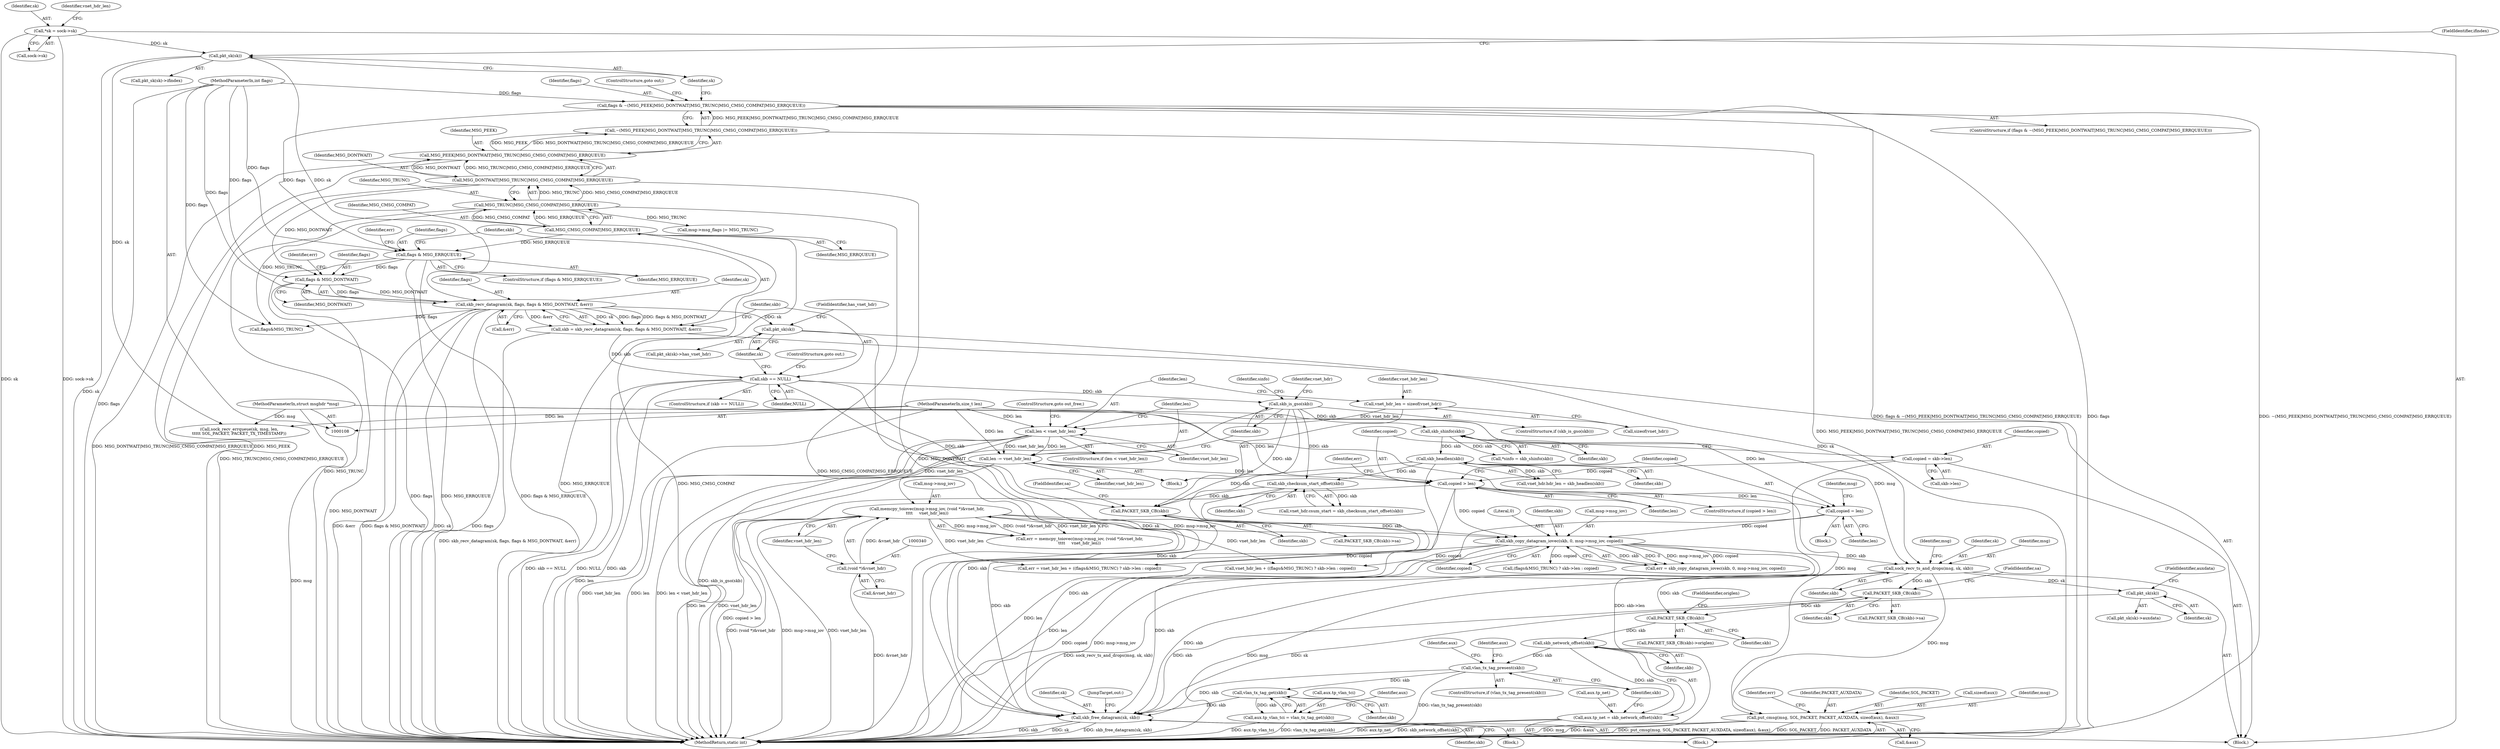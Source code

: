 digraph "0_linux_f3d3342602f8bcbf37d7c46641cb9bca7618eb1c_26@API" {
"1000401" [label="(Call,sock_recv_ts_and_drops(msg, sk, skb))"];
"1000111" [label="(MethodParameterIn,struct msghdr *msg)"];
"1000188" [label="(Call,pkt_sk(sk))"];
"1000173" [label="(Call,skb_recv_datagram(sk, flags, flags & MSG_DONTWAIT, &err))"];
"1000150" [label="(Call,pkt_sk(sk))"];
"1000116" [label="(Call,*sk = sock->sk)"];
"1000176" [label="(Call,flags & MSG_DONTWAIT)"];
"1000158" [label="(Call,flags & MSG_ERRQUEUE)"];
"1000134" [label="(Call,flags & ~(MSG_PEEK|MSG_DONTWAIT|MSG_TRUNC|MSG_CMSG_COMPAT|MSG_ERRQUEUE))"];
"1000113" [label="(MethodParameterIn,int flags)"];
"1000136" [label="(Call,~(MSG_PEEK|MSG_DONTWAIT|MSG_TRUNC|MSG_CMSG_COMPAT|MSG_ERRQUEUE))"];
"1000137" [label="(Call,MSG_PEEK|MSG_DONTWAIT|MSG_TRUNC|MSG_CMSG_COMPAT|MSG_ERRQUEUE)"];
"1000139" [label="(Call,MSG_DONTWAIT|MSG_TRUNC|MSG_CMSG_COMPAT|MSG_ERRQUEUE)"];
"1000141" [label="(Call,MSG_TRUNC|MSG_CMSG_COMPAT|MSG_ERRQUEUE)"];
"1000143" [label="(Call,MSG_CMSG_COMPAT|MSG_ERRQUEUE)"];
"1000391" [label="(Call,skb_copy_datagram_iovec(skb, 0, msg->msg_iov, copied))"];
"1000354" [label="(Call,PACKET_SKB_CB(skb))"];
"1000212" [label="(Call,skb_is_gso(skb))"];
"1000182" [label="(Call,skb == NULL)"];
"1000171" [label="(Call,skb = skb_recv_datagram(sk, flags, flags & MSG_DONTWAIT, &err))"];
"1000311" [label="(Call,skb_checksum_start_offset(skb))"];
"1000224" [label="(Call,skb_headlen(skb))"];
"1000218" [label="(Call,skb_shinfo(skb))"];
"1000335" [label="(Call,memcpy_toiovec(msg->msg_iov, (void *)&vnet_hdr,\n\t\t\t\t     vnet_hdr_len))"];
"1000339" [label="(Call,(void *)&vnet_hdr)"];
"1000204" [label="(Call,len < vnet_hdr_len)"];
"1000112" [label="(MethodParameterIn,size_t len)"];
"1000199" [label="(Call,vnet_hdr_len = sizeof(vnet_hdr))"];
"1000377" [label="(Call,copied > len)"];
"1000371" [label="(Call,copied = skb->len)"];
"1000208" [label="(Call,len -= vnet_hdr_len)"];
"1000381" [label="(Call,copied = len)"];
"1000415" [label="(Call,PACKET_SKB_CB(skb))"];
"1000449" [label="(Call,PACKET_SKB_CB(skb))"];
"1000468" [label="(Call,skb_network_offset(skb))"];
"1000464" [label="(Call,aux.tp_net = skb_network_offset(skb))"];
"1000471" [label="(Call,vlan_tx_tag_present(skb))"];
"1000478" [label="(Call,vlan_tx_tag_get(skb))"];
"1000474" [label="(Call,aux.tp_vlan_tci = vlan_tx_tag_get(skb))"];
"1000518" [label="(Call,skb_free_datagram(sk, skb))"];
"1000423" [label="(Call,pkt_sk(sk))"];
"1000497" [label="(Call,put_cmsg(msg, SOL_PACKET, PACKET_AUXDATA, sizeof(aux), &aux))"];
"1000404" [label="(Identifier,skb)"];
"1000381" [label="(Call,copied = len)"];
"1000175" [label="(Identifier,flags)"];
"1000465" [label="(Call,aux.tp_net)"];
"1000354" [label="(Call,PACKET_SKB_CB(skb))"];
"1000500" [label="(Identifier,PACKET_AUXDATA)"];
"1000180" [label="(Identifier,err)"];
"1000449" [label="(Call,PACKET_SKB_CB(skb))"];
"1000142" [label="(Identifier,MSG_TRUNC)"];
"1000468" [label="(Call,skb_network_offset(skb))"];
"1000140" [label="(Identifier,MSG_DONTWAIT)"];
"1000386" [label="(Identifier,msg)"];
"1000472" [label="(Identifier,skb)"];
"1000497" [label="(Call,put_cmsg(msg, SOL_PACKET, PACKET_AUXDATA, sizeof(aux), &aux))"];
"1000177" [label="(Identifier,flags)"];
"1000150" [label="(Call,pkt_sk(sk))"];
"1000478" [label="(Call,vlan_tx_tag_get(skb))"];
"1000422" [label="(Call,pkt_sk(sk)->auxdata)"];
"1000216" [label="(Call,*sinfo = skb_shinfo(skb))"];
"1000111" [label="(MethodParameterIn,struct msghdr *msg)"];
"1000471" [label="(Call,vlan_tx_tag_present(skb))"];
"1000112" [label="(MethodParameterIn,size_t len)"];
"1000378" [label="(Identifier,copied)"];
"1000394" [label="(Call,msg->msg_iov)"];
"1000145" [label="(Identifier,MSG_ERRQUEUE)"];
"1000379" [label="(Identifier,len)"];
"1000189" [label="(Identifier,sk)"];
"1000212" [label="(Call,skb_is_gso(skb))"];
"1000393" [label="(Literal,0)"];
"1000217" [label="(Identifier,sinfo)"];
"1000392" [label="(Identifier,skb)"];
"1000114" [label="(Block,)"];
"1000335" [label="(Call,memcpy_toiovec(msg->msg_iov, (void *)&vnet_hdr,\n\t\t\t\t     vnet_hdr_len))"];
"1000181" [label="(ControlStructure,if (skb == NULL))"];
"1000519" [label="(Identifier,sk)"];
"1000182" [label="(Call,skb == NULL)"];
"1000213" [label="(Identifier,skb)"];
"1000210" [label="(Identifier,vnet_hdr_len)"];
"1000424" [label="(Identifier,sk)"];
"1000391" [label="(Call,skb_copy_datagram_iovec(skb, 0, msg->msg_iov, copied))"];
"1000141" [label="(Call,MSG_TRUNC|MSG_CMSG_COMPAT|MSG_ERRQUEUE)"];
"1000510" [label="(Call,flags&MSG_TRUNC)"];
"1000183" [label="(Identifier,skb)"];
"1000417" [label="(FieldIdentifier,sa)"];
"1000163" [label="(Identifier,err)"];
"1000118" [label="(Call,sock->sk)"];
"1000203" [label="(ControlStructure,if (len < vnet_hdr_len))"];
"1000312" [label="(Identifier,skb)"];
"1000135" [label="(Identifier,flags)"];
"1000176" [label="(Call,flags & MSG_DONTWAIT)"];
"1000520" [label="(Identifier,skb)"];
"1000219" [label="(Identifier,skb)"];
"1000469" [label="(Identifier,skb)"];
"1000209" [label="(Identifier,len)"];
"1000185" [label="(ControlStructure,goto out;)"];
"1000415" [label="(Call,PACKET_SKB_CB(skb))"];
"1000475" [label="(Call,aux.tp_vlan_tci)"];
"1000134" [label="(Call,flags & ~(MSG_PEEK|MSG_DONTWAIT|MSG_TRUNC|MSG_CMSG_COMPAT|MSG_ERRQUEUE))"];
"1000220" [label="(Call,vnet_hdr.hdr_len = skb_headlen(skb))"];
"1000376" [label="(ControlStructure,if (copied > len))"];
"1000470" [label="(ControlStructure,if (vlan_tx_tag_present(skb)))"];
"1000450" [label="(Identifier,skb)"];
"1000473" [label="(Block,)"];
"1000152" [label="(FieldIdentifier,ifindex)"];
"1000207" [label="(ControlStructure,goto out_free;)"];
"1000489" [label="(Identifier,aux)"];
"1000199" [label="(Call,vnet_hdr_len = sizeof(vnet_hdr))"];
"1000341" [label="(Call,&vnet_hdr)"];
"1000158" [label="(Call,flags & MSG_ERRQUEUE)"];
"1000116" [label="(Call,*sk = sock->sk)"];
"1000137" [label="(Call,MSG_PEEK|MSG_DONTWAIT|MSG_TRUNC|MSG_CMSG_COMPAT|MSG_ERRQUEUE)"];
"1000204" [label="(Call,len < vnet_hdr_len)"];
"1000191" [label="(Block,)"];
"1000474" [label="(Call,aux.tp_vlan_tci = vlan_tx_tag_get(skb))"];
"1000171" [label="(Call,skb = skb_recv_datagram(sk, flags, flags & MSG_DONTWAIT, &err))"];
"1000188" [label="(Call,pkt_sk(sk))"];
"1000143" [label="(Call,MSG_CMSG_COMPAT|MSG_ERRQUEUE)"];
"1000507" [label="(Call,vnet_hdr_len + ((flags&MSG_TRUNC) ? skb->len : copied))"];
"1000499" [label="(Identifier,SOL_PACKET)"];
"1000501" [label="(Call,sizeof(aux))"];
"1000416" [label="(Identifier,skb)"];
"1000503" [label="(Call,&aux)"];
"1000426" [label="(Block,)"];
"1000336" [label="(Call,msg->msg_iov)"];
"1000373" [label="(Call,skb->len)"];
"1000117" [label="(Identifier,sk)"];
"1000138" [label="(Identifier,MSG_PEEK)"];
"1000353" [label="(Call,PACKET_SKB_CB(skb)->sa)"];
"1000173" [label="(Call,skb_recv_datagram(sk, flags, flags & MSG_DONTWAIT, &err))"];
"1000464" [label="(Call,aux.tp_net = skb_network_offset(skb))"];
"1000113" [label="(MethodParameterIn,int flags)"];
"1000151" [label="(Identifier,sk)"];
"1000206" [label="(Identifier,vnet_hdr_len)"];
"1000164" [label="(Call,sock_recv_errqueue(sk, msg, len,\n\t\t\t\t\t SOL_PACKET, PACKET_TX_TIMESTAMP))"];
"1000311" [label="(Call,skb_checksum_start_offset(skb))"];
"1000397" [label="(Identifier,copied)"];
"1000383" [label="(Identifier,len)"];
"1000356" [label="(FieldIdentifier,sa)"];
"1000382" [label="(Identifier,copied)"];
"1000498" [label="(Identifier,msg)"];
"1000211" [label="(ControlStructure,if (skb_is_gso(skb)))"];
"1000425" [label="(FieldIdentifier,auxdata)"];
"1000407" [label="(Identifier,msg)"];
"1000149" [label="(Call,pkt_sk(sk)->ifindex)"];
"1000339" [label="(Call,(void *)&vnet_hdr)"];
"1000371" [label="(Call,copied = skb->len)"];
"1000187" [label="(Call,pkt_sk(sk)->has_vnet_hdr)"];
"1000479" [label="(Identifier,skb)"];
"1000414" [label="(Call,PACKET_SKB_CB(skb)->sa)"];
"1000225" [label="(Identifier,skb)"];
"1000333" [label="(Call,err = memcpy_toiovec(msg->msg_iov, (void *)&vnet_hdr,\n\t\t\t\t     vnet_hdr_len))"];
"1000509" [label="(Call,(flags&MSG_TRUNC) ? skb->len : copied)"];
"1000127" [label="(Identifier,vnet_hdr_len)"];
"1000307" [label="(Call,vnet_hdr.csum_start = skb_checksum_start_offset(skb))"];
"1000390" [label="(Identifier,err)"];
"1000403" [label="(Identifier,sk)"];
"1000146" [label="(ControlStructure,goto out;)"];
"1000380" [label="(Block,)"];
"1000451" [label="(FieldIdentifier,origlen)"];
"1000506" [label="(Identifier,err)"];
"1000476" [label="(Identifier,aux)"];
"1000190" [label="(FieldIdentifier,has_vnet_hdr)"];
"1000372" [label="(Identifier,copied)"];
"1000144" [label="(Identifier,MSG_CMSG_COMPAT)"];
"1000384" [label="(Call,msg->msg_flags |= MSG_TRUNC)"];
"1000157" [label="(ControlStructure,if (flags & MSG_ERRQUEUE))"];
"1000200" [label="(Identifier,vnet_hdr_len)"];
"1000136" [label="(Call,~(MSG_PEEK|MSG_DONTWAIT|MSG_TRUNC|MSG_CMSG_COMPAT|MSG_ERRQUEUE))"];
"1000160" [label="(Identifier,MSG_ERRQUEUE)"];
"1000174" [label="(Identifier,sk)"];
"1000355" [label="(Identifier,skb)"];
"1000377" [label="(Call,copied > len)"];
"1000133" [label="(ControlStructure,if (flags & ~(MSG_PEEK|MSG_DONTWAIT|MSG_TRUNC|MSG_CMSG_COMPAT|MSG_ERRQUEUE)))"];
"1000401" [label="(Call,sock_recv_ts_and_drops(msg, sk, skb))"];
"1000184" [label="(Identifier,NULL)"];
"1000448" [label="(Call,PACKET_SKB_CB(skb)->origlen)"];
"1000423" [label="(Call,pkt_sk(sk))"];
"1000292" [label="(Identifier,vnet_hdr)"];
"1000178" [label="(Identifier,MSG_DONTWAIT)"];
"1000201" [label="(Call,sizeof(vnet_hdr))"];
"1000139" [label="(Call,MSG_DONTWAIT|MSG_TRUNC|MSG_CMSG_COMPAT|MSG_ERRQUEUE)"];
"1000524" [label="(MethodReturn,static int)"];
"1000521" [label="(JumpTarget,out:)"];
"1000224" [label="(Call,skb_headlen(skb))"];
"1000482" [label="(Identifier,aux)"];
"1000505" [label="(Call,err = vnet_hdr_len + ((flags&MSG_TRUNC) ? skb->len : copied))"];
"1000159" [label="(Identifier,flags)"];
"1000389" [label="(Call,err = skb_copy_datagram_iovec(skb, 0, msg->msg_iov, copied))"];
"1000343" [label="(Identifier,vnet_hdr_len)"];
"1000402" [label="(Identifier,msg)"];
"1000218" [label="(Call,skb_shinfo(skb))"];
"1000208" [label="(Call,len -= vnet_hdr_len)"];
"1000179" [label="(Call,&err)"];
"1000205" [label="(Identifier,len)"];
"1000172" [label="(Identifier,skb)"];
"1000518" [label="(Call,skb_free_datagram(sk, skb))"];
"1000401" -> "1000114"  [label="AST: "];
"1000401" -> "1000404"  [label="CFG: "];
"1000402" -> "1000401"  [label="AST: "];
"1000403" -> "1000401"  [label="AST: "];
"1000404" -> "1000401"  [label="AST: "];
"1000407" -> "1000401"  [label="CFG: "];
"1000401" -> "1000524"  [label="DDG: sock_recv_ts_and_drops(msg, sk, skb)"];
"1000401" -> "1000524"  [label="DDG: msg"];
"1000111" -> "1000401"  [label="DDG: msg"];
"1000188" -> "1000401"  [label="DDG: sk"];
"1000391" -> "1000401"  [label="DDG: skb"];
"1000401" -> "1000415"  [label="DDG: skb"];
"1000401" -> "1000423"  [label="DDG: sk"];
"1000401" -> "1000449"  [label="DDG: skb"];
"1000401" -> "1000497"  [label="DDG: msg"];
"1000401" -> "1000518"  [label="DDG: skb"];
"1000111" -> "1000108"  [label="AST: "];
"1000111" -> "1000524"  [label="DDG: msg"];
"1000111" -> "1000164"  [label="DDG: msg"];
"1000111" -> "1000497"  [label="DDG: msg"];
"1000188" -> "1000187"  [label="AST: "];
"1000188" -> "1000189"  [label="CFG: "];
"1000189" -> "1000188"  [label="AST: "];
"1000190" -> "1000188"  [label="CFG: "];
"1000173" -> "1000188"  [label="DDG: sk"];
"1000188" -> "1000518"  [label="DDG: sk"];
"1000173" -> "1000171"  [label="AST: "];
"1000173" -> "1000179"  [label="CFG: "];
"1000174" -> "1000173"  [label="AST: "];
"1000175" -> "1000173"  [label="AST: "];
"1000176" -> "1000173"  [label="AST: "];
"1000179" -> "1000173"  [label="AST: "];
"1000171" -> "1000173"  [label="CFG: "];
"1000173" -> "1000524"  [label="DDG: &err"];
"1000173" -> "1000524"  [label="DDG: flags & MSG_DONTWAIT"];
"1000173" -> "1000524"  [label="DDG: sk"];
"1000173" -> "1000524"  [label="DDG: flags"];
"1000173" -> "1000171"  [label="DDG: sk"];
"1000173" -> "1000171"  [label="DDG: flags"];
"1000173" -> "1000171"  [label="DDG: flags & MSG_DONTWAIT"];
"1000173" -> "1000171"  [label="DDG: &err"];
"1000150" -> "1000173"  [label="DDG: sk"];
"1000176" -> "1000173"  [label="DDG: flags"];
"1000176" -> "1000173"  [label="DDG: MSG_DONTWAIT"];
"1000113" -> "1000173"  [label="DDG: flags"];
"1000173" -> "1000510"  [label="DDG: flags"];
"1000150" -> "1000149"  [label="AST: "];
"1000150" -> "1000151"  [label="CFG: "];
"1000151" -> "1000150"  [label="AST: "];
"1000152" -> "1000150"  [label="CFG: "];
"1000150" -> "1000524"  [label="DDG: sk"];
"1000116" -> "1000150"  [label="DDG: sk"];
"1000150" -> "1000164"  [label="DDG: sk"];
"1000116" -> "1000114"  [label="AST: "];
"1000116" -> "1000118"  [label="CFG: "];
"1000117" -> "1000116"  [label="AST: "];
"1000118" -> "1000116"  [label="AST: "];
"1000127" -> "1000116"  [label="CFG: "];
"1000116" -> "1000524"  [label="DDG: sk"];
"1000116" -> "1000524"  [label="DDG: sock->sk"];
"1000176" -> "1000178"  [label="CFG: "];
"1000177" -> "1000176"  [label="AST: "];
"1000178" -> "1000176"  [label="AST: "];
"1000180" -> "1000176"  [label="CFG: "];
"1000176" -> "1000524"  [label="DDG: MSG_DONTWAIT"];
"1000158" -> "1000176"  [label="DDG: flags"];
"1000113" -> "1000176"  [label="DDG: flags"];
"1000139" -> "1000176"  [label="DDG: MSG_DONTWAIT"];
"1000158" -> "1000157"  [label="AST: "];
"1000158" -> "1000160"  [label="CFG: "];
"1000159" -> "1000158"  [label="AST: "];
"1000160" -> "1000158"  [label="AST: "];
"1000163" -> "1000158"  [label="CFG: "];
"1000172" -> "1000158"  [label="CFG: "];
"1000158" -> "1000524"  [label="DDG: flags"];
"1000158" -> "1000524"  [label="DDG: MSG_ERRQUEUE"];
"1000158" -> "1000524"  [label="DDG: flags & MSG_ERRQUEUE"];
"1000134" -> "1000158"  [label="DDG: flags"];
"1000113" -> "1000158"  [label="DDG: flags"];
"1000143" -> "1000158"  [label="DDG: MSG_ERRQUEUE"];
"1000134" -> "1000133"  [label="AST: "];
"1000134" -> "1000136"  [label="CFG: "];
"1000135" -> "1000134"  [label="AST: "];
"1000136" -> "1000134"  [label="AST: "];
"1000146" -> "1000134"  [label="CFG: "];
"1000151" -> "1000134"  [label="CFG: "];
"1000134" -> "1000524"  [label="DDG: flags & ~(MSG_PEEK|MSG_DONTWAIT|MSG_TRUNC|MSG_CMSG_COMPAT|MSG_ERRQUEUE)"];
"1000134" -> "1000524"  [label="DDG: flags"];
"1000134" -> "1000524"  [label="DDG: ~(MSG_PEEK|MSG_DONTWAIT|MSG_TRUNC|MSG_CMSG_COMPAT|MSG_ERRQUEUE)"];
"1000113" -> "1000134"  [label="DDG: flags"];
"1000136" -> "1000134"  [label="DDG: MSG_PEEK|MSG_DONTWAIT|MSG_TRUNC|MSG_CMSG_COMPAT|MSG_ERRQUEUE"];
"1000113" -> "1000108"  [label="AST: "];
"1000113" -> "1000524"  [label="DDG: flags"];
"1000113" -> "1000510"  [label="DDG: flags"];
"1000136" -> "1000137"  [label="CFG: "];
"1000137" -> "1000136"  [label="AST: "];
"1000136" -> "1000524"  [label="DDG: MSG_PEEK|MSG_DONTWAIT|MSG_TRUNC|MSG_CMSG_COMPAT|MSG_ERRQUEUE"];
"1000137" -> "1000136"  [label="DDG: MSG_PEEK"];
"1000137" -> "1000136"  [label="DDG: MSG_DONTWAIT|MSG_TRUNC|MSG_CMSG_COMPAT|MSG_ERRQUEUE"];
"1000137" -> "1000139"  [label="CFG: "];
"1000138" -> "1000137"  [label="AST: "];
"1000139" -> "1000137"  [label="AST: "];
"1000137" -> "1000524"  [label="DDG: MSG_DONTWAIT|MSG_TRUNC|MSG_CMSG_COMPAT|MSG_ERRQUEUE"];
"1000137" -> "1000524"  [label="DDG: MSG_PEEK"];
"1000139" -> "1000137"  [label="DDG: MSG_DONTWAIT"];
"1000139" -> "1000137"  [label="DDG: MSG_TRUNC|MSG_CMSG_COMPAT|MSG_ERRQUEUE"];
"1000139" -> "1000141"  [label="CFG: "];
"1000140" -> "1000139"  [label="AST: "];
"1000141" -> "1000139"  [label="AST: "];
"1000139" -> "1000524"  [label="DDG: MSG_TRUNC|MSG_CMSG_COMPAT|MSG_ERRQUEUE"];
"1000139" -> "1000524"  [label="DDG: MSG_DONTWAIT"];
"1000141" -> "1000139"  [label="DDG: MSG_TRUNC"];
"1000141" -> "1000139"  [label="DDG: MSG_CMSG_COMPAT|MSG_ERRQUEUE"];
"1000141" -> "1000143"  [label="CFG: "];
"1000142" -> "1000141"  [label="AST: "];
"1000143" -> "1000141"  [label="AST: "];
"1000141" -> "1000524"  [label="DDG: MSG_TRUNC"];
"1000141" -> "1000524"  [label="DDG: MSG_CMSG_COMPAT|MSG_ERRQUEUE"];
"1000143" -> "1000141"  [label="DDG: MSG_CMSG_COMPAT"];
"1000143" -> "1000141"  [label="DDG: MSG_ERRQUEUE"];
"1000141" -> "1000384"  [label="DDG: MSG_TRUNC"];
"1000141" -> "1000510"  [label="DDG: MSG_TRUNC"];
"1000143" -> "1000145"  [label="CFG: "];
"1000144" -> "1000143"  [label="AST: "];
"1000145" -> "1000143"  [label="AST: "];
"1000143" -> "1000524"  [label="DDG: MSG_CMSG_COMPAT"];
"1000143" -> "1000524"  [label="DDG: MSG_ERRQUEUE"];
"1000391" -> "1000389"  [label="AST: "];
"1000391" -> "1000397"  [label="CFG: "];
"1000392" -> "1000391"  [label="AST: "];
"1000393" -> "1000391"  [label="AST: "];
"1000394" -> "1000391"  [label="AST: "];
"1000397" -> "1000391"  [label="AST: "];
"1000389" -> "1000391"  [label="CFG: "];
"1000391" -> "1000524"  [label="DDG: copied"];
"1000391" -> "1000524"  [label="DDG: msg->msg_iov"];
"1000391" -> "1000389"  [label="DDG: skb"];
"1000391" -> "1000389"  [label="DDG: 0"];
"1000391" -> "1000389"  [label="DDG: msg->msg_iov"];
"1000391" -> "1000389"  [label="DDG: copied"];
"1000354" -> "1000391"  [label="DDG: skb"];
"1000335" -> "1000391"  [label="DDG: msg->msg_iov"];
"1000377" -> "1000391"  [label="DDG: copied"];
"1000381" -> "1000391"  [label="DDG: copied"];
"1000391" -> "1000505"  [label="DDG: copied"];
"1000391" -> "1000507"  [label="DDG: copied"];
"1000391" -> "1000509"  [label="DDG: copied"];
"1000391" -> "1000518"  [label="DDG: skb"];
"1000354" -> "1000353"  [label="AST: "];
"1000354" -> "1000355"  [label="CFG: "];
"1000355" -> "1000354"  [label="AST: "];
"1000356" -> "1000354"  [label="CFG: "];
"1000212" -> "1000354"  [label="DDG: skb"];
"1000182" -> "1000354"  [label="DDG: skb"];
"1000311" -> "1000354"  [label="DDG: skb"];
"1000224" -> "1000354"  [label="DDG: skb"];
"1000212" -> "1000211"  [label="AST: "];
"1000212" -> "1000213"  [label="CFG: "];
"1000213" -> "1000212"  [label="AST: "];
"1000217" -> "1000212"  [label="CFG: "];
"1000292" -> "1000212"  [label="CFG: "];
"1000212" -> "1000524"  [label="DDG: skb_is_gso(skb)"];
"1000182" -> "1000212"  [label="DDG: skb"];
"1000212" -> "1000218"  [label="DDG: skb"];
"1000212" -> "1000311"  [label="DDG: skb"];
"1000212" -> "1000518"  [label="DDG: skb"];
"1000182" -> "1000181"  [label="AST: "];
"1000182" -> "1000184"  [label="CFG: "];
"1000183" -> "1000182"  [label="AST: "];
"1000184" -> "1000182"  [label="AST: "];
"1000185" -> "1000182"  [label="CFG: "];
"1000189" -> "1000182"  [label="CFG: "];
"1000182" -> "1000524"  [label="DDG: skb == NULL"];
"1000182" -> "1000524"  [label="DDG: NULL"];
"1000182" -> "1000524"  [label="DDG: skb"];
"1000171" -> "1000182"  [label="DDG: skb"];
"1000182" -> "1000518"  [label="DDG: skb"];
"1000171" -> "1000114"  [label="AST: "];
"1000172" -> "1000171"  [label="AST: "];
"1000183" -> "1000171"  [label="CFG: "];
"1000171" -> "1000524"  [label="DDG: skb_recv_datagram(sk, flags, flags & MSG_DONTWAIT, &err)"];
"1000311" -> "1000307"  [label="AST: "];
"1000311" -> "1000312"  [label="CFG: "];
"1000312" -> "1000311"  [label="AST: "];
"1000307" -> "1000311"  [label="CFG: "];
"1000311" -> "1000307"  [label="DDG: skb"];
"1000224" -> "1000311"  [label="DDG: skb"];
"1000311" -> "1000518"  [label="DDG: skb"];
"1000224" -> "1000220"  [label="AST: "];
"1000224" -> "1000225"  [label="CFG: "];
"1000225" -> "1000224"  [label="AST: "];
"1000220" -> "1000224"  [label="CFG: "];
"1000224" -> "1000220"  [label="DDG: skb"];
"1000218" -> "1000224"  [label="DDG: skb"];
"1000224" -> "1000518"  [label="DDG: skb"];
"1000218" -> "1000216"  [label="AST: "];
"1000218" -> "1000219"  [label="CFG: "];
"1000219" -> "1000218"  [label="AST: "];
"1000216" -> "1000218"  [label="CFG: "];
"1000218" -> "1000216"  [label="DDG: skb"];
"1000335" -> "1000333"  [label="AST: "];
"1000335" -> "1000343"  [label="CFG: "];
"1000336" -> "1000335"  [label="AST: "];
"1000339" -> "1000335"  [label="AST: "];
"1000343" -> "1000335"  [label="AST: "];
"1000333" -> "1000335"  [label="CFG: "];
"1000335" -> "1000524"  [label="DDG: (void *)&vnet_hdr"];
"1000335" -> "1000524"  [label="DDG: msg->msg_iov"];
"1000335" -> "1000524"  [label="DDG: vnet_hdr_len"];
"1000335" -> "1000333"  [label="DDG: msg->msg_iov"];
"1000335" -> "1000333"  [label="DDG: (void *)&vnet_hdr"];
"1000335" -> "1000333"  [label="DDG: vnet_hdr_len"];
"1000339" -> "1000335"  [label="DDG: &vnet_hdr"];
"1000204" -> "1000335"  [label="DDG: vnet_hdr_len"];
"1000335" -> "1000505"  [label="DDG: vnet_hdr_len"];
"1000335" -> "1000507"  [label="DDG: vnet_hdr_len"];
"1000339" -> "1000341"  [label="CFG: "];
"1000340" -> "1000339"  [label="AST: "];
"1000341" -> "1000339"  [label="AST: "];
"1000343" -> "1000339"  [label="CFG: "];
"1000339" -> "1000524"  [label="DDG: &vnet_hdr"];
"1000204" -> "1000203"  [label="AST: "];
"1000204" -> "1000206"  [label="CFG: "];
"1000205" -> "1000204"  [label="AST: "];
"1000206" -> "1000204"  [label="AST: "];
"1000207" -> "1000204"  [label="CFG: "];
"1000209" -> "1000204"  [label="CFG: "];
"1000204" -> "1000524"  [label="DDG: vnet_hdr_len"];
"1000204" -> "1000524"  [label="DDG: len"];
"1000204" -> "1000524"  [label="DDG: len < vnet_hdr_len"];
"1000112" -> "1000204"  [label="DDG: len"];
"1000199" -> "1000204"  [label="DDG: vnet_hdr_len"];
"1000204" -> "1000208"  [label="DDG: vnet_hdr_len"];
"1000204" -> "1000208"  [label="DDG: len"];
"1000112" -> "1000108"  [label="AST: "];
"1000112" -> "1000524"  [label="DDG: len"];
"1000112" -> "1000164"  [label="DDG: len"];
"1000112" -> "1000208"  [label="DDG: len"];
"1000112" -> "1000377"  [label="DDG: len"];
"1000112" -> "1000381"  [label="DDG: len"];
"1000199" -> "1000191"  [label="AST: "];
"1000199" -> "1000201"  [label="CFG: "];
"1000200" -> "1000199"  [label="AST: "];
"1000201" -> "1000199"  [label="AST: "];
"1000205" -> "1000199"  [label="CFG: "];
"1000377" -> "1000376"  [label="AST: "];
"1000377" -> "1000379"  [label="CFG: "];
"1000378" -> "1000377"  [label="AST: "];
"1000379" -> "1000377"  [label="AST: "];
"1000382" -> "1000377"  [label="CFG: "];
"1000390" -> "1000377"  [label="CFG: "];
"1000377" -> "1000524"  [label="DDG: copied > len"];
"1000377" -> "1000524"  [label="DDG: len"];
"1000371" -> "1000377"  [label="DDG: copied"];
"1000208" -> "1000377"  [label="DDG: len"];
"1000377" -> "1000381"  [label="DDG: len"];
"1000371" -> "1000114"  [label="AST: "];
"1000371" -> "1000373"  [label="CFG: "];
"1000372" -> "1000371"  [label="AST: "];
"1000373" -> "1000371"  [label="AST: "];
"1000378" -> "1000371"  [label="CFG: "];
"1000371" -> "1000524"  [label="DDG: skb->len"];
"1000208" -> "1000191"  [label="AST: "];
"1000208" -> "1000210"  [label="CFG: "];
"1000209" -> "1000208"  [label="AST: "];
"1000210" -> "1000208"  [label="AST: "];
"1000213" -> "1000208"  [label="CFG: "];
"1000208" -> "1000524"  [label="DDG: len"];
"1000208" -> "1000524"  [label="DDG: vnet_hdr_len"];
"1000381" -> "1000380"  [label="AST: "];
"1000381" -> "1000383"  [label="CFG: "];
"1000382" -> "1000381"  [label="AST: "];
"1000383" -> "1000381"  [label="AST: "];
"1000386" -> "1000381"  [label="CFG: "];
"1000381" -> "1000524"  [label="DDG: len"];
"1000415" -> "1000414"  [label="AST: "];
"1000415" -> "1000416"  [label="CFG: "];
"1000416" -> "1000415"  [label="AST: "];
"1000417" -> "1000415"  [label="CFG: "];
"1000415" -> "1000449"  [label="DDG: skb"];
"1000415" -> "1000518"  [label="DDG: skb"];
"1000449" -> "1000448"  [label="AST: "];
"1000449" -> "1000450"  [label="CFG: "];
"1000450" -> "1000449"  [label="AST: "];
"1000451" -> "1000449"  [label="CFG: "];
"1000449" -> "1000468"  [label="DDG: skb"];
"1000468" -> "1000464"  [label="AST: "];
"1000468" -> "1000469"  [label="CFG: "];
"1000469" -> "1000468"  [label="AST: "];
"1000464" -> "1000468"  [label="CFG: "];
"1000468" -> "1000464"  [label="DDG: skb"];
"1000468" -> "1000471"  [label="DDG: skb"];
"1000464" -> "1000426"  [label="AST: "];
"1000465" -> "1000464"  [label="AST: "];
"1000472" -> "1000464"  [label="CFG: "];
"1000464" -> "1000524"  [label="DDG: aux.tp_net"];
"1000464" -> "1000524"  [label="DDG: skb_network_offset(skb)"];
"1000471" -> "1000470"  [label="AST: "];
"1000471" -> "1000472"  [label="CFG: "];
"1000472" -> "1000471"  [label="AST: "];
"1000476" -> "1000471"  [label="CFG: "];
"1000489" -> "1000471"  [label="CFG: "];
"1000471" -> "1000524"  [label="DDG: vlan_tx_tag_present(skb)"];
"1000471" -> "1000478"  [label="DDG: skb"];
"1000471" -> "1000518"  [label="DDG: skb"];
"1000478" -> "1000474"  [label="AST: "];
"1000478" -> "1000479"  [label="CFG: "];
"1000479" -> "1000478"  [label="AST: "];
"1000474" -> "1000478"  [label="CFG: "];
"1000478" -> "1000474"  [label="DDG: skb"];
"1000478" -> "1000518"  [label="DDG: skb"];
"1000474" -> "1000473"  [label="AST: "];
"1000475" -> "1000474"  [label="AST: "];
"1000482" -> "1000474"  [label="CFG: "];
"1000474" -> "1000524"  [label="DDG: aux.tp_vlan_tci"];
"1000474" -> "1000524"  [label="DDG: vlan_tx_tag_get(skb)"];
"1000518" -> "1000114"  [label="AST: "];
"1000518" -> "1000520"  [label="CFG: "];
"1000519" -> "1000518"  [label="AST: "];
"1000520" -> "1000518"  [label="AST: "];
"1000521" -> "1000518"  [label="CFG: "];
"1000518" -> "1000524"  [label="DDG: skb"];
"1000518" -> "1000524"  [label="DDG: sk"];
"1000518" -> "1000524"  [label="DDG: skb_free_datagram(sk, skb)"];
"1000423" -> "1000518"  [label="DDG: sk"];
"1000423" -> "1000422"  [label="AST: "];
"1000423" -> "1000424"  [label="CFG: "];
"1000424" -> "1000423"  [label="AST: "];
"1000425" -> "1000423"  [label="CFG: "];
"1000497" -> "1000426"  [label="AST: "];
"1000497" -> "1000503"  [label="CFG: "];
"1000498" -> "1000497"  [label="AST: "];
"1000499" -> "1000497"  [label="AST: "];
"1000500" -> "1000497"  [label="AST: "];
"1000501" -> "1000497"  [label="AST: "];
"1000503" -> "1000497"  [label="AST: "];
"1000506" -> "1000497"  [label="CFG: "];
"1000497" -> "1000524"  [label="DDG: msg"];
"1000497" -> "1000524"  [label="DDG: &aux"];
"1000497" -> "1000524"  [label="DDG: put_cmsg(msg, SOL_PACKET, PACKET_AUXDATA, sizeof(aux), &aux)"];
"1000497" -> "1000524"  [label="DDG: SOL_PACKET"];
"1000497" -> "1000524"  [label="DDG: PACKET_AUXDATA"];
}
